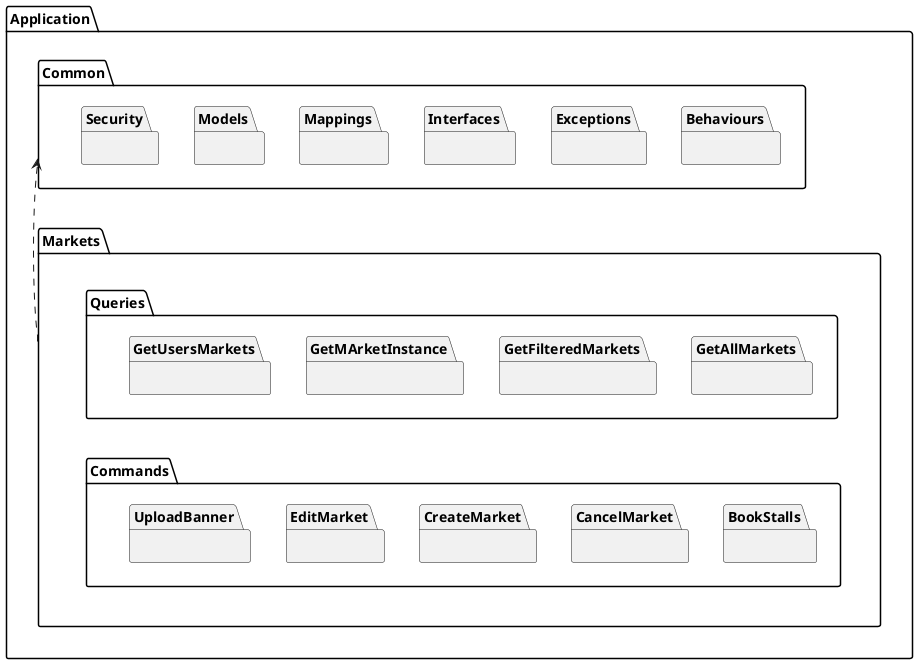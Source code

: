 @startuml
package Application {
    package Common {
        package Behaviours {

        }

        package Exceptions {

        }

        package Interfaces {

        }

        package Mappings {

        }

        package Models {

        }

        package Security {

        }
    }

    package Markets {
        package Commands {
            package BookStalls {

            }

            package CancelMarket {

            }

            package CreateMarket {

            }

            package EditMarket {

            }

            package UploadBanner {

            }
        }

        package Queries {
            package GetAllMarkets {

            }

            package GetFilteredMarkets {
                
            }

            package GetMArketInstance {

            }

            package GetUsersMarkets {

            }
        }
    }
}

Commands -[hidden]up-> Queries
Common -[hidden]down-> Markets

Markets ..> Common
@enduml